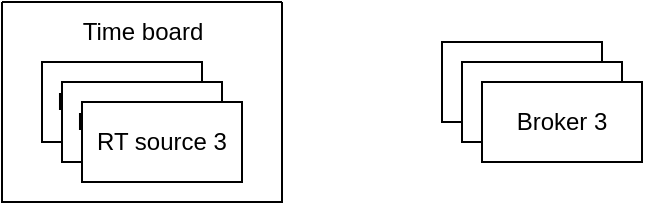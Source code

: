 <mxfile version="24.7.8">
  <diagram name="Page-1" id="rxeA2cp27CU7HGcO5_Ql">
    <mxGraphModel dx="691" dy="366" grid="1" gridSize="10" guides="1" tooltips="1" connect="1" arrows="1" fold="1" page="1" pageScale="1" pageWidth="850" pageHeight="1100" math="0" shadow="0">
      <root>
        <mxCell id="0" />
        <mxCell id="1" parent="0" />
        <mxCell id="SNz-YkqhvGtVgAk1sMpG-6" value="Broker 1" style="rounded=0;whiteSpace=wrap;html=1;" vertex="1" parent="1">
          <mxGeometry x="440" y="400" width="80" height="40" as="geometry" />
        </mxCell>
        <mxCell id="SNz-YkqhvGtVgAk1sMpG-7" value="Broker 2" style="rounded=0;whiteSpace=wrap;html=1;" vertex="1" parent="1">
          <mxGeometry x="450" y="410" width="80" height="40" as="geometry" />
        </mxCell>
        <mxCell id="SNz-YkqhvGtVgAk1sMpG-8" value="Broker 3" style="rounded=0;whiteSpace=wrap;html=1;" vertex="1" parent="1">
          <mxGeometry x="460" y="420" width="80" height="40" as="geometry" />
        </mxCell>
        <mxCell id="SNz-YkqhvGtVgAk1sMpG-9" value="" style="swimlane;startSize=0;" vertex="1" parent="1">
          <mxGeometry x="220" y="380" width="140" height="100" as="geometry">
            <mxRectangle x="220" y="380" width="50" height="40" as="alternateBounds" />
          </mxGeometry>
        </mxCell>
        <mxCell id="SNz-YkqhvGtVgAk1sMpG-3" value="RT source 1" style="rounded=0;whiteSpace=wrap;html=1;" vertex="1" parent="SNz-YkqhvGtVgAk1sMpG-9">
          <mxGeometry x="20" y="30" width="80" height="40" as="geometry" />
        </mxCell>
        <mxCell id="SNz-YkqhvGtVgAk1sMpG-4" value="RT source 2" style="rounded=0;whiteSpace=wrap;html=1;" vertex="1" parent="SNz-YkqhvGtVgAk1sMpG-9">
          <mxGeometry x="30" y="40" width="80" height="40" as="geometry" />
        </mxCell>
        <mxCell id="SNz-YkqhvGtVgAk1sMpG-5" value="RT source 3" style="rounded=0;whiteSpace=wrap;html=1;" vertex="1" parent="SNz-YkqhvGtVgAk1sMpG-9">
          <mxGeometry x="40" y="50" width="80" height="40" as="geometry" />
        </mxCell>
        <mxCell id="SNz-YkqhvGtVgAk1sMpG-10" value="Time board" style="text;html=1;align=center;verticalAlign=middle;resizable=0;points=[];autosize=1;strokeColor=none;fillColor=none;" vertex="1" parent="SNz-YkqhvGtVgAk1sMpG-9">
          <mxGeometry x="30" width="80" height="30" as="geometry" />
        </mxCell>
      </root>
    </mxGraphModel>
  </diagram>
</mxfile>
